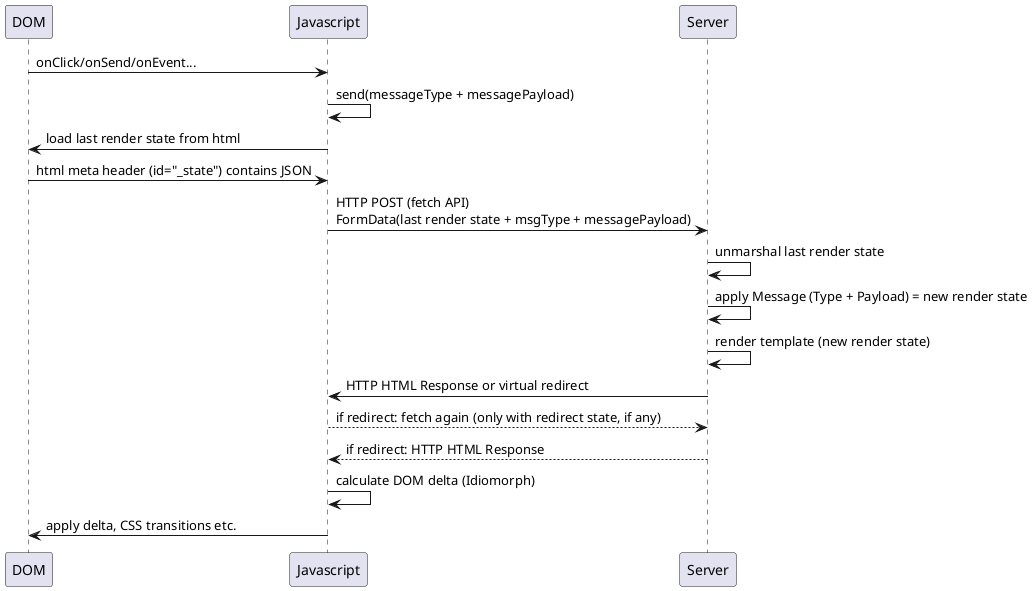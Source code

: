 @startuml
DOM -> Javascript: onClick/onSend/onEvent...
Javascript -> Javascript: send(messageType + messagePayload)
Javascript -> DOM: load last render state from html
DOM -> Javascript: html meta header (id="_state") contains JSON
Javascript -> Server: HTTP POST (fetch API) \nFormData(last render state + msgType + messagePayload)
Server -> Server: unmarshal last render state
Server -> Server: apply Message (Type + Payload) = new render state
Server -> Server: render template (new render state)
Server -> Javascript: HTTP HTML Response or virtual redirect
Javascript --> Server: if redirect: fetch again (only with redirect state, if any)
Server --> Javascript: if redirect: HTTP HTML Response
Javascript -> Javascript: calculate DOM delta (Idiomorph)
Javascript -> DOM: apply delta, CSS transitions etc.
@enduml